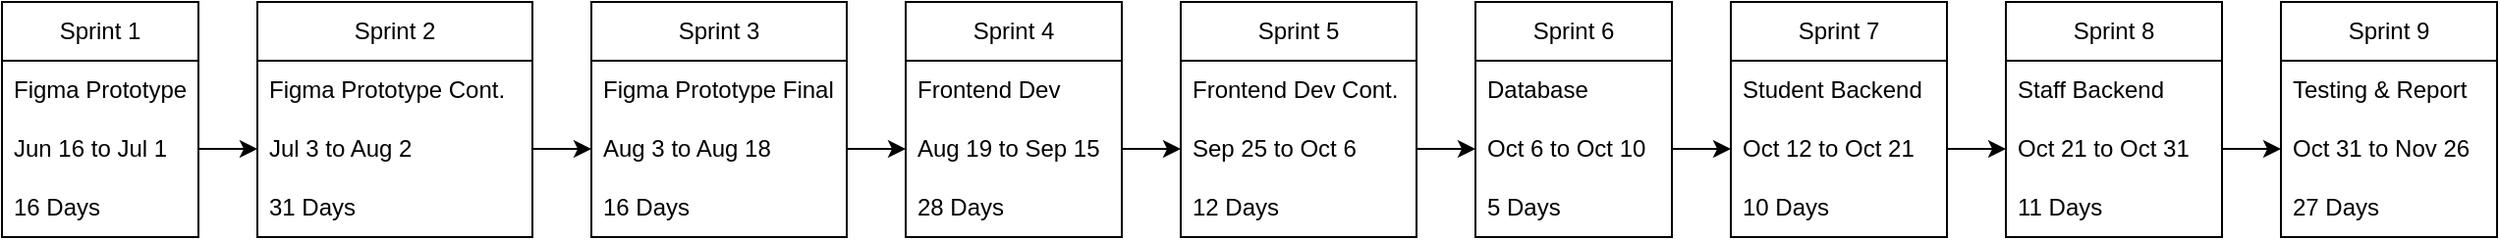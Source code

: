<mxfile version="24.7.17">
  <diagram name="Page-1" id="kSEmW7_twUxt04BBvdUC">
    <mxGraphModel dx="583" dy="345" grid="1" gridSize="10" guides="1" tooltips="1" connect="1" arrows="1" fold="1" page="1" pageScale="1" pageWidth="850" pageHeight="1100" math="0" shadow="0">
      <root>
        <mxCell id="0" />
        <mxCell id="1" parent="0" />
        <mxCell id="SaiYTZ39yCLRLU2Rveyd-2" value="Sprint 1" style="swimlane;fontStyle=0;childLayout=stackLayout;horizontal=1;startSize=30;horizontalStack=0;resizeParent=1;resizeParentMax=0;resizeLast=0;collapsible=1;marginBottom=0;whiteSpace=wrap;html=1;" vertex="1" parent="1">
          <mxGeometry y="200" width="100" height="120" as="geometry" />
        </mxCell>
        <mxCell id="SaiYTZ39yCLRLU2Rveyd-3" value="Figma Prototype" style="text;strokeColor=none;fillColor=none;align=left;verticalAlign=middle;spacingLeft=4;spacingRight=4;overflow=hidden;points=[[0,0.5],[1,0.5]];portConstraint=eastwest;rotatable=0;whiteSpace=wrap;html=1;" vertex="1" parent="SaiYTZ39yCLRLU2Rveyd-2">
          <mxGeometry y="30" width="100" height="30" as="geometry" />
        </mxCell>
        <mxCell id="SaiYTZ39yCLRLU2Rveyd-4" value="Jun 16 to Jul 1" style="text;strokeColor=none;fillColor=none;align=left;verticalAlign=middle;spacingLeft=4;spacingRight=4;overflow=hidden;points=[[0,0.5],[1,0.5]];portConstraint=eastwest;rotatable=0;whiteSpace=wrap;html=1;" vertex="1" parent="SaiYTZ39yCLRLU2Rveyd-2">
          <mxGeometry y="60" width="100" height="30" as="geometry" />
        </mxCell>
        <mxCell id="SaiYTZ39yCLRLU2Rveyd-5" value="16 Days" style="text;strokeColor=none;fillColor=none;align=left;verticalAlign=middle;spacingLeft=4;spacingRight=4;overflow=hidden;points=[[0,0.5],[1,0.5]];portConstraint=eastwest;rotatable=0;whiteSpace=wrap;html=1;" vertex="1" parent="SaiYTZ39yCLRLU2Rveyd-2">
          <mxGeometry y="90" width="100" height="30" as="geometry" />
        </mxCell>
        <mxCell id="SaiYTZ39yCLRLU2Rveyd-6" value="Sprint 2" style="swimlane;fontStyle=0;childLayout=stackLayout;horizontal=1;startSize=30;horizontalStack=0;resizeParent=1;resizeParentMax=0;resizeLast=0;collapsible=1;marginBottom=0;whiteSpace=wrap;html=1;" vertex="1" parent="1">
          <mxGeometry x="130" y="200" width="140" height="120" as="geometry" />
        </mxCell>
        <mxCell id="SaiYTZ39yCLRLU2Rveyd-7" value="Figma Prototype Cont." style="text;strokeColor=none;fillColor=none;align=left;verticalAlign=middle;spacingLeft=4;spacingRight=4;overflow=hidden;points=[[0,0.5],[1,0.5]];portConstraint=eastwest;rotatable=0;whiteSpace=wrap;html=1;" vertex="1" parent="SaiYTZ39yCLRLU2Rveyd-6">
          <mxGeometry y="30" width="140" height="30" as="geometry" />
        </mxCell>
        <mxCell id="SaiYTZ39yCLRLU2Rveyd-8" value="Jul 3 to Aug 2" style="text;strokeColor=none;fillColor=none;align=left;verticalAlign=middle;spacingLeft=4;spacingRight=4;overflow=hidden;points=[[0,0.5],[1,0.5]];portConstraint=eastwest;rotatable=0;whiteSpace=wrap;html=1;" vertex="1" parent="SaiYTZ39yCLRLU2Rveyd-6">
          <mxGeometry y="60" width="140" height="30" as="geometry" />
        </mxCell>
        <mxCell id="SaiYTZ39yCLRLU2Rveyd-9" value="31 Days" style="text;strokeColor=none;fillColor=none;align=left;verticalAlign=middle;spacingLeft=4;spacingRight=4;overflow=hidden;points=[[0,0.5],[1,0.5]];portConstraint=eastwest;rotatable=0;whiteSpace=wrap;html=1;" vertex="1" parent="SaiYTZ39yCLRLU2Rveyd-6">
          <mxGeometry y="90" width="140" height="30" as="geometry" />
        </mxCell>
        <mxCell id="SaiYTZ39yCLRLU2Rveyd-10" value="Sprint 3" style="swimlane;fontStyle=0;childLayout=stackLayout;horizontal=1;startSize=30;horizontalStack=0;resizeParent=1;resizeParentMax=0;resizeLast=0;collapsible=1;marginBottom=0;whiteSpace=wrap;html=1;" vertex="1" parent="1">
          <mxGeometry x="300" y="200" width="130" height="120" as="geometry" />
        </mxCell>
        <mxCell id="SaiYTZ39yCLRLU2Rveyd-11" value="Figma Prototype Final" style="text;strokeColor=none;fillColor=none;align=left;verticalAlign=middle;spacingLeft=4;spacingRight=4;overflow=hidden;points=[[0,0.5],[1,0.5]];portConstraint=eastwest;rotatable=0;whiteSpace=wrap;html=1;" vertex="1" parent="SaiYTZ39yCLRLU2Rveyd-10">
          <mxGeometry y="30" width="130" height="30" as="geometry" />
        </mxCell>
        <mxCell id="SaiYTZ39yCLRLU2Rveyd-12" value="Aug 3 to Aug 18" style="text;strokeColor=none;fillColor=none;align=left;verticalAlign=middle;spacingLeft=4;spacingRight=4;overflow=hidden;points=[[0,0.5],[1,0.5]];portConstraint=eastwest;rotatable=0;whiteSpace=wrap;html=1;" vertex="1" parent="SaiYTZ39yCLRLU2Rveyd-10">
          <mxGeometry y="60" width="130" height="30" as="geometry" />
        </mxCell>
        <mxCell id="SaiYTZ39yCLRLU2Rveyd-13" value="16 Days" style="text;strokeColor=none;fillColor=none;align=left;verticalAlign=middle;spacingLeft=4;spacingRight=4;overflow=hidden;points=[[0,0.5],[1,0.5]];portConstraint=eastwest;rotatable=0;whiteSpace=wrap;html=1;" vertex="1" parent="SaiYTZ39yCLRLU2Rveyd-10">
          <mxGeometry y="90" width="130" height="30" as="geometry" />
        </mxCell>
        <mxCell id="SaiYTZ39yCLRLU2Rveyd-14" value="Sprint 4" style="swimlane;fontStyle=0;childLayout=stackLayout;horizontal=1;startSize=30;horizontalStack=0;resizeParent=1;resizeParentMax=0;resizeLast=0;collapsible=1;marginBottom=0;whiteSpace=wrap;html=1;" vertex="1" parent="1">
          <mxGeometry x="460" y="200" width="110" height="120" as="geometry" />
        </mxCell>
        <mxCell id="SaiYTZ39yCLRLU2Rveyd-15" value="Frontend Dev" style="text;strokeColor=none;fillColor=none;align=left;verticalAlign=middle;spacingLeft=4;spacingRight=4;overflow=hidden;points=[[0,0.5],[1,0.5]];portConstraint=eastwest;rotatable=0;whiteSpace=wrap;html=1;" vertex="1" parent="SaiYTZ39yCLRLU2Rveyd-14">
          <mxGeometry y="30" width="110" height="30" as="geometry" />
        </mxCell>
        <mxCell id="SaiYTZ39yCLRLU2Rveyd-16" value="Aug 19 to Sep 15" style="text;strokeColor=none;fillColor=none;align=left;verticalAlign=middle;spacingLeft=4;spacingRight=4;overflow=hidden;points=[[0,0.5],[1,0.5]];portConstraint=eastwest;rotatable=0;whiteSpace=wrap;html=1;" vertex="1" parent="SaiYTZ39yCLRLU2Rveyd-14">
          <mxGeometry y="60" width="110" height="30" as="geometry" />
        </mxCell>
        <mxCell id="SaiYTZ39yCLRLU2Rveyd-17" value="28 Days" style="text;strokeColor=none;fillColor=none;align=left;verticalAlign=middle;spacingLeft=4;spacingRight=4;overflow=hidden;points=[[0,0.5],[1,0.5]];portConstraint=eastwest;rotatable=0;whiteSpace=wrap;html=1;" vertex="1" parent="SaiYTZ39yCLRLU2Rveyd-14">
          <mxGeometry y="90" width="110" height="30" as="geometry" />
        </mxCell>
        <mxCell id="SaiYTZ39yCLRLU2Rveyd-18" value="Sprint 5" style="swimlane;fontStyle=0;childLayout=stackLayout;horizontal=1;startSize=30;horizontalStack=0;resizeParent=1;resizeParentMax=0;resizeLast=0;collapsible=1;marginBottom=0;whiteSpace=wrap;html=1;" vertex="1" parent="1">
          <mxGeometry x="600" y="200" width="120" height="120" as="geometry" />
        </mxCell>
        <mxCell id="SaiYTZ39yCLRLU2Rveyd-19" value="Frontend Dev Cont." style="text;strokeColor=none;fillColor=none;align=left;verticalAlign=middle;spacingLeft=4;spacingRight=4;overflow=hidden;points=[[0,0.5],[1,0.5]];portConstraint=eastwest;rotatable=0;whiteSpace=wrap;html=1;" vertex="1" parent="SaiYTZ39yCLRLU2Rveyd-18">
          <mxGeometry y="30" width="120" height="30" as="geometry" />
        </mxCell>
        <mxCell id="SaiYTZ39yCLRLU2Rveyd-20" value="Sep 25 to Oct 6" style="text;strokeColor=none;fillColor=none;align=left;verticalAlign=middle;spacingLeft=4;spacingRight=4;overflow=hidden;points=[[0,0.5],[1,0.5]];portConstraint=eastwest;rotatable=0;whiteSpace=wrap;html=1;" vertex="1" parent="SaiYTZ39yCLRLU2Rveyd-18">
          <mxGeometry y="60" width="120" height="30" as="geometry" />
        </mxCell>
        <mxCell id="SaiYTZ39yCLRLU2Rveyd-21" value="12 Days" style="text;strokeColor=none;fillColor=none;align=left;verticalAlign=middle;spacingLeft=4;spacingRight=4;overflow=hidden;points=[[0,0.5],[1,0.5]];portConstraint=eastwest;rotatable=0;whiteSpace=wrap;html=1;" vertex="1" parent="SaiYTZ39yCLRLU2Rveyd-18">
          <mxGeometry y="90" width="120" height="30" as="geometry" />
        </mxCell>
        <mxCell id="SaiYTZ39yCLRLU2Rveyd-22" value="Sprint 6" style="swimlane;fontStyle=0;childLayout=stackLayout;horizontal=1;startSize=30;horizontalStack=0;resizeParent=1;resizeParentMax=0;resizeLast=0;collapsible=1;marginBottom=0;whiteSpace=wrap;html=1;" vertex="1" parent="1">
          <mxGeometry x="750" y="200" width="100" height="120" as="geometry" />
        </mxCell>
        <mxCell id="SaiYTZ39yCLRLU2Rveyd-23" value="Database" style="text;strokeColor=none;fillColor=none;align=left;verticalAlign=middle;spacingLeft=4;spacingRight=4;overflow=hidden;points=[[0,0.5],[1,0.5]];portConstraint=eastwest;rotatable=0;whiteSpace=wrap;html=1;" vertex="1" parent="SaiYTZ39yCLRLU2Rveyd-22">
          <mxGeometry y="30" width="100" height="30" as="geometry" />
        </mxCell>
        <mxCell id="SaiYTZ39yCLRLU2Rveyd-24" value="Oct 6 to Oct 10" style="text;strokeColor=none;fillColor=none;align=left;verticalAlign=middle;spacingLeft=4;spacingRight=4;overflow=hidden;points=[[0,0.5],[1,0.5]];portConstraint=eastwest;rotatable=0;whiteSpace=wrap;html=1;" vertex="1" parent="SaiYTZ39yCLRLU2Rveyd-22">
          <mxGeometry y="60" width="100" height="30" as="geometry" />
        </mxCell>
        <mxCell id="SaiYTZ39yCLRLU2Rveyd-25" value="5 Days" style="text;strokeColor=none;fillColor=none;align=left;verticalAlign=middle;spacingLeft=4;spacingRight=4;overflow=hidden;points=[[0,0.5],[1,0.5]];portConstraint=eastwest;rotatable=0;whiteSpace=wrap;html=1;" vertex="1" parent="SaiYTZ39yCLRLU2Rveyd-22">
          <mxGeometry y="90" width="100" height="30" as="geometry" />
        </mxCell>
        <mxCell id="SaiYTZ39yCLRLU2Rveyd-26" value="Sprint 7" style="swimlane;fontStyle=0;childLayout=stackLayout;horizontal=1;startSize=30;horizontalStack=0;resizeParent=1;resizeParentMax=0;resizeLast=0;collapsible=1;marginBottom=0;whiteSpace=wrap;html=1;" vertex="1" parent="1">
          <mxGeometry x="880" y="200" width="110" height="120" as="geometry" />
        </mxCell>
        <mxCell id="SaiYTZ39yCLRLU2Rveyd-27" value="Student Backend" style="text;strokeColor=none;fillColor=none;align=left;verticalAlign=middle;spacingLeft=4;spacingRight=4;overflow=hidden;points=[[0,0.5],[1,0.5]];portConstraint=eastwest;rotatable=0;whiteSpace=wrap;html=1;" vertex="1" parent="SaiYTZ39yCLRLU2Rveyd-26">
          <mxGeometry y="30" width="110" height="30" as="geometry" />
        </mxCell>
        <mxCell id="SaiYTZ39yCLRLU2Rveyd-28" value="Oct 12 to Oct 21" style="text;strokeColor=none;fillColor=none;align=left;verticalAlign=middle;spacingLeft=4;spacingRight=4;overflow=hidden;points=[[0,0.5],[1,0.5]];portConstraint=eastwest;rotatable=0;whiteSpace=wrap;html=1;" vertex="1" parent="SaiYTZ39yCLRLU2Rveyd-26">
          <mxGeometry y="60" width="110" height="30" as="geometry" />
        </mxCell>
        <mxCell id="SaiYTZ39yCLRLU2Rveyd-29" value="10 Days" style="text;strokeColor=none;fillColor=none;align=left;verticalAlign=middle;spacingLeft=4;spacingRight=4;overflow=hidden;points=[[0,0.5],[1,0.5]];portConstraint=eastwest;rotatable=0;whiteSpace=wrap;html=1;" vertex="1" parent="SaiYTZ39yCLRLU2Rveyd-26">
          <mxGeometry y="90" width="110" height="30" as="geometry" />
        </mxCell>
        <mxCell id="SaiYTZ39yCLRLU2Rveyd-30" value="Sprint 8" style="swimlane;fontStyle=0;childLayout=stackLayout;horizontal=1;startSize=30;horizontalStack=0;resizeParent=1;resizeParentMax=0;resizeLast=0;collapsible=1;marginBottom=0;whiteSpace=wrap;html=1;" vertex="1" parent="1">
          <mxGeometry x="1020" y="200" width="110" height="120" as="geometry" />
        </mxCell>
        <mxCell id="SaiYTZ39yCLRLU2Rveyd-31" value="Staff Backend" style="text;strokeColor=none;fillColor=none;align=left;verticalAlign=middle;spacingLeft=4;spacingRight=4;overflow=hidden;points=[[0,0.5],[1,0.5]];portConstraint=eastwest;rotatable=0;whiteSpace=wrap;html=1;" vertex="1" parent="SaiYTZ39yCLRLU2Rveyd-30">
          <mxGeometry y="30" width="110" height="30" as="geometry" />
        </mxCell>
        <mxCell id="SaiYTZ39yCLRLU2Rveyd-32" value="Oct 21 to Oct 31" style="text;strokeColor=none;fillColor=none;align=left;verticalAlign=middle;spacingLeft=4;spacingRight=4;overflow=hidden;points=[[0,0.5],[1,0.5]];portConstraint=eastwest;rotatable=0;whiteSpace=wrap;html=1;" vertex="1" parent="SaiYTZ39yCLRLU2Rveyd-30">
          <mxGeometry y="60" width="110" height="30" as="geometry" />
        </mxCell>
        <mxCell id="SaiYTZ39yCLRLU2Rveyd-33" value="11 Days" style="text;strokeColor=none;fillColor=none;align=left;verticalAlign=middle;spacingLeft=4;spacingRight=4;overflow=hidden;points=[[0,0.5],[1,0.5]];portConstraint=eastwest;rotatable=0;whiteSpace=wrap;html=1;" vertex="1" parent="SaiYTZ39yCLRLU2Rveyd-30">
          <mxGeometry y="90" width="110" height="30" as="geometry" />
        </mxCell>
        <mxCell id="SaiYTZ39yCLRLU2Rveyd-34" value="Sprint 9" style="swimlane;fontStyle=0;childLayout=stackLayout;horizontal=1;startSize=30;horizontalStack=0;resizeParent=1;resizeParentMax=0;resizeLast=0;collapsible=1;marginBottom=0;whiteSpace=wrap;html=1;" vertex="1" parent="1">
          <mxGeometry x="1160" y="200" width="110" height="120" as="geometry" />
        </mxCell>
        <mxCell id="SaiYTZ39yCLRLU2Rveyd-35" value="Testing &amp;amp; Report" style="text;strokeColor=none;fillColor=none;align=left;verticalAlign=middle;spacingLeft=4;spacingRight=4;overflow=hidden;points=[[0,0.5],[1,0.5]];portConstraint=eastwest;rotatable=0;whiteSpace=wrap;html=1;" vertex="1" parent="SaiYTZ39yCLRLU2Rveyd-34">
          <mxGeometry y="30" width="110" height="30" as="geometry" />
        </mxCell>
        <mxCell id="SaiYTZ39yCLRLU2Rveyd-36" value="Oct 31 to Nov 26" style="text;strokeColor=none;fillColor=none;align=left;verticalAlign=middle;spacingLeft=4;spacingRight=4;overflow=hidden;points=[[0,0.5],[1,0.5]];portConstraint=eastwest;rotatable=0;whiteSpace=wrap;html=1;" vertex="1" parent="SaiYTZ39yCLRLU2Rveyd-34">
          <mxGeometry y="60" width="110" height="30" as="geometry" />
        </mxCell>
        <mxCell id="SaiYTZ39yCLRLU2Rveyd-37" value="27 Days" style="text;strokeColor=none;fillColor=none;align=left;verticalAlign=middle;spacingLeft=4;spacingRight=4;overflow=hidden;points=[[0,0.5],[1,0.5]];portConstraint=eastwest;rotatable=0;whiteSpace=wrap;html=1;" vertex="1" parent="SaiYTZ39yCLRLU2Rveyd-34">
          <mxGeometry y="90" width="110" height="30" as="geometry" />
        </mxCell>
        <mxCell id="SaiYTZ39yCLRLU2Rveyd-38" style="edgeStyle=orthogonalEdgeStyle;rounded=0;orthogonalLoop=1;jettySize=auto;html=1;exitX=1;exitY=0.5;exitDx=0;exitDy=0;entryX=0;entryY=0.5;entryDx=0;entryDy=0;" edge="1" parent="1" source="SaiYTZ39yCLRLU2Rveyd-32" target="SaiYTZ39yCLRLU2Rveyd-36">
          <mxGeometry relative="1" as="geometry" />
        </mxCell>
        <mxCell id="SaiYTZ39yCLRLU2Rveyd-39" style="edgeStyle=orthogonalEdgeStyle;rounded=0;orthogonalLoop=1;jettySize=auto;html=1;exitX=1;exitY=0.5;exitDx=0;exitDy=0;entryX=0;entryY=0.5;entryDx=0;entryDy=0;" edge="1" parent="1" source="SaiYTZ39yCLRLU2Rveyd-28" target="SaiYTZ39yCLRLU2Rveyd-32">
          <mxGeometry relative="1" as="geometry" />
        </mxCell>
        <mxCell id="SaiYTZ39yCLRLU2Rveyd-40" style="edgeStyle=orthogonalEdgeStyle;rounded=0;orthogonalLoop=1;jettySize=auto;html=1;exitX=1;exitY=0.5;exitDx=0;exitDy=0;entryX=0;entryY=0.5;entryDx=0;entryDy=0;" edge="1" parent="1" source="SaiYTZ39yCLRLU2Rveyd-24" target="SaiYTZ39yCLRLU2Rveyd-28">
          <mxGeometry relative="1" as="geometry" />
        </mxCell>
        <mxCell id="SaiYTZ39yCLRLU2Rveyd-41" style="edgeStyle=orthogonalEdgeStyle;rounded=0;orthogonalLoop=1;jettySize=auto;html=1;exitX=1;exitY=0.5;exitDx=0;exitDy=0;entryX=0;entryY=0.5;entryDx=0;entryDy=0;" edge="1" parent="1" source="SaiYTZ39yCLRLU2Rveyd-20" target="SaiYTZ39yCLRLU2Rveyd-24">
          <mxGeometry relative="1" as="geometry" />
        </mxCell>
        <mxCell id="SaiYTZ39yCLRLU2Rveyd-42" style="edgeStyle=orthogonalEdgeStyle;rounded=0;orthogonalLoop=1;jettySize=auto;html=1;exitX=1;exitY=0.5;exitDx=0;exitDy=0;entryX=0;entryY=0.5;entryDx=0;entryDy=0;" edge="1" parent="1" source="SaiYTZ39yCLRLU2Rveyd-16" target="SaiYTZ39yCLRLU2Rveyd-20">
          <mxGeometry relative="1" as="geometry" />
        </mxCell>
        <mxCell id="SaiYTZ39yCLRLU2Rveyd-43" style="edgeStyle=orthogonalEdgeStyle;rounded=0;orthogonalLoop=1;jettySize=auto;html=1;exitX=1;exitY=0.5;exitDx=0;exitDy=0;entryX=0;entryY=0.5;entryDx=0;entryDy=0;" edge="1" parent="1" source="SaiYTZ39yCLRLU2Rveyd-12" target="SaiYTZ39yCLRLU2Rveyd-16">
          <mxGeometry relative="1" as="geometry" />
        </mxCell>
        <mxCell id="SaiYTZ39yCLRLU2Rveyd-44" style="edgeStyle=orthogonalEdgeStyle;rounded=0;orthogonalLoop=1;jettySize=auto;html=1;exitX=1;exitY=0.5;exitDx=0;exitDy=0;entryX=0;entryY=0.5;entryDx=0;entryDy=0;" edge="1" parent="1" source="SaiYTZ39yCLRLU2Rveyd-8" target="SaiYTZ39yCLRLU2Rveyd-12">
          <mxGeometry relative="1" as="geometry" />
        </mxCell>
        <mxCell id="SaiYTZ39yCLRLU2Rveyd-45" style="edgeStyle=orthogonalEdgeStyle;rounded=0;orthogonalLoop=1;jettySize=auto;html=1;exitX=1;exitY=0.5;exitDx=0;exitDy=0;entryX=0;entryY=0.5;entryDx=0;entryDy=0;" edge="1" parent="1" source="SaiYTZ39yCLRLU2Rveyd-4" target="SaiYTZ39yCLRLU2Rveyd-8">
          <mxGeometry relative="1" as="geometry" />
        </mxCell>
      </root>
    </mxGraphModel>
  </diagram>
</mxfile>
